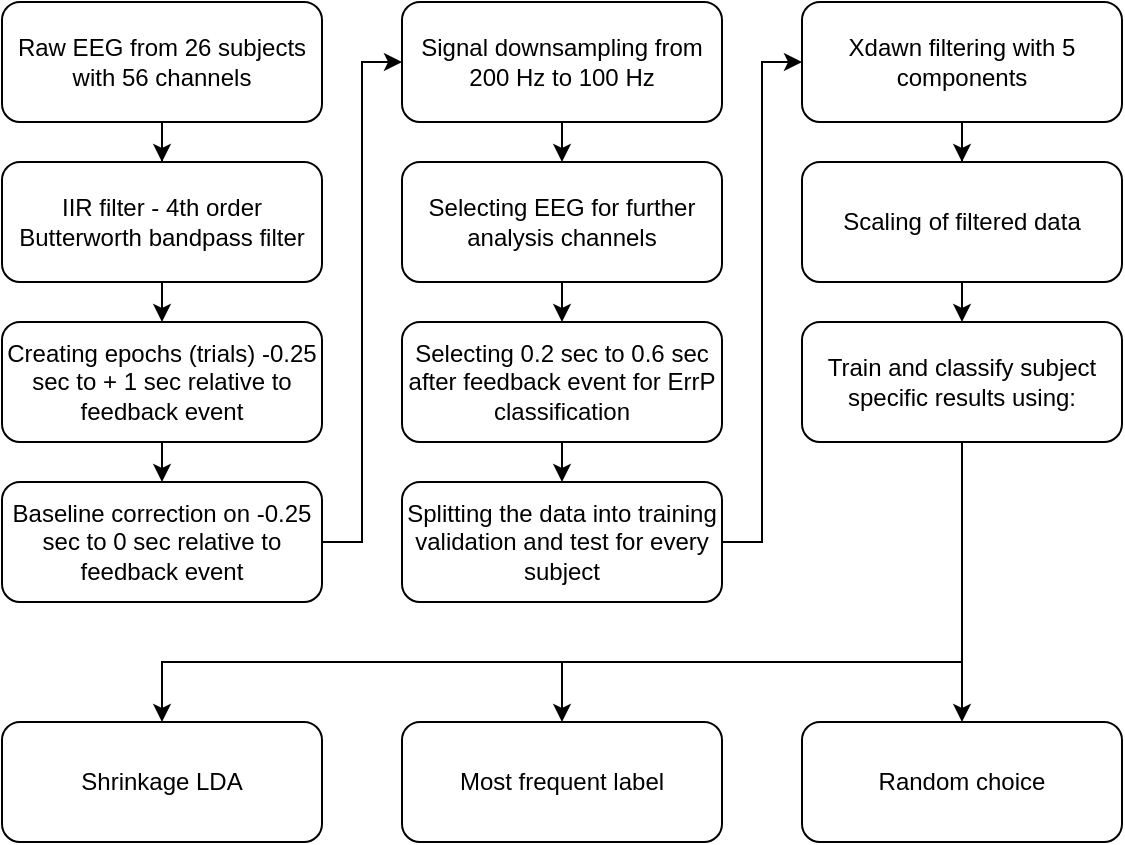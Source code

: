 <mxfile version="14.5.6" type="device"><diagram id="6j3q1hgoSeQZEPnUbIKv" name="Page-1"><mxGraphModel dx="1424" dy="745" grid="1" gridSize="10" guides="1" tooltips="1" connect="1" arrows="1" fold="1" page="1" pageScale="1" pageWidth="827" pageHeight="1169" math="0" shadow="0"><root><mxCell id="0"/><mxCell id="1" parent="0"/><mxCell id="bdawmFYiEPCaReufNYzs-35" style="edgeStyle=orthogonalEdgeStyle;rounded=0;orthogonalLoop=1;jettySize=auto;html=1;exitX=0.5;exitY=1;exitDx=0;exitDy=0;" edge="1" parent="1" source="bdawmFYiEPCaReufNYzs-1" target="bdawmFYiEPCaReufNYzs-2"><mxGeometry relative="1" as="geometry"/></mxCell><mxCell id="bdawmFYiEPCaReufNYzs-1" value="Raw EEG from 26 subjects with 56 channels" style="rounded=1;whiteSpace=wrap;html=1;" vertex="1" parent="1"><mxGeometry x="120" y="60" width="160" height="60" as="geometry"/></mxCell><mxCell id="bdawmFYiEPCaReufNYzs-8" style="edgeStyle=orthogonalEdgeStyle;rounded=0;orthogonalLoop=1;jettySize=auto;html=1;exitX=0.5;exitY=1;exitDx=0;exitDy=0;entryX=0.5;entryY=0;entryDx=0;entryDy=0;" edge="1" parent="1" source="bdawmFYiEPCaReufNYzs-2" target="bdawmFYiEPCaReufNYzs-3"><mxGeometry relative="1" as="geometry"/></mxCell><mxCell id="bdawmFYiEPCaReufNYzs-2" value="IIR filter - 4th order Butterworth bandpass filter" style="rounded=1;whiteSpace=wrap;html=1;" vertex="1" parent="1"><mxGeometry x="120" y="140" width="160" height="60" as="geometry"/></mxCell><mxCell id="bdawmFYiEPCaReufNYzs-9" style="edgeStyle=orthogonalEdgeStyle;rounded=0;orthogonalLoop=1;jettySize=auto;html=1;exitX=0.5;exitY=1;exitDx=0;exitDy=0;entryX=0.5;entryY=0;entryDx=0;entryDy=0;" edge="1" parent="1" source="bdawmFYiEPCaReufNYzs-3" target="bdawmFYiEPCaReufNYzs-4"><mxGeometry relative="1" as="geometry"/></mxCell><mxCell id="bdawmFYiEPCaReufNYzs-3" value="Creating epochs (trials) -0.25 sec to + 1 sec relative to feedback event" style="rounded=1;whiteSpace=wrap;html=1;" vertex="1" parent="1"><mxGeometry x="120" y="220" width="160" height="60" as="geometry"/></mxCell><mxCell id="bdawmFYiEPCaReufNYzs-37" style="edgeStyle=orthogonalEdgeStyle;rounded=0;orthogonalLoop=1;jettySize=auto;html=1;exitX=1;exitY=0.5;exitDx=0;exitDy=0;entryX=0;entryY=0.5;entryDx=0;entryDy=0;" edge="1" parent="1" source="bdawmFYiEPCaReufNYzs-4" target="bdawmFYiEPCaReufNYzs-5"><mxGeometry relative="1" as="geometry"/></mxCell><mxCell id="bdawmFYiEPCaReufNYzs-4" value="Baseline correction on -0.25 sec to 0 sec relative to feedback event" style="rounded=1;whiteSpace=wrap;html=1;" vertex="1" parent="1"><mxGeometry x="120" y="300" width="160" height="60" as="geometry"/></mxCell><mxCell id="bdawmFYiEPCaReufNYzs-41" style="edgeStyle=orthogonalEdgeStyle;rounded=0;orthogonalLoop=1;jettySize=auto;html=1;exitX=0.5;exitY=1;exitDx=0;exitDy=0;entryX=0.5;entryY=0;entryDx=0;entryDy=0;" edge="1" parent="1" source="bdawmFYiEPCaReufNYzs-5" target="bdawmFYiEPCaReufNYzs-15"><mxGeometry relative="1" as="geometry"/></mxCell><mxCell id="bdawmFYiEPCaReufNYzs-5" value="Signal downsampling from 200 Hz to 100 Hz" style="rounded=1;whiteSpace=wrap;html=1;" vertex="1" parent="1"><mxGeometry x="320" y="60" width="160" height="60" as="geometry"/></mxCell><mxCell id="bdawmFYiEPCaReufNYzs-51" style="edgeStyle=orthogonalEdgeStyle;rounded=0;orthogonalLoop=1;jettySize=auto;html=1;exitX=0.5;exitY=1;exitDx=0;exitDy=0;entryX=0.5;entryY=0;entryDx=0;entryDy=0;" edge="1" parent="1" source="bdawmFYiEPCaReufNYzs-15" target="bdawmFYiEPCaReufNYzs-47"><mxGeometry relative="1" as="geometry"/></mxCell><mxCell id="bdawmFYiEPCaReufNYzs-15" value="Selecting EEG for further analysis channels" style="rounded=1;whiteSpace=wrap;html=1;" vertex="1" parent="1"><mxGeometry x="320" y="140" width="160" height="60" as="geometry"/></mxCell><mxCell id="bdawmFYiEPCaReufNYzs-49" style="edgeStyle=orthogonalEdgeStyle;rounded=0;orthogonalLoop=1;jettySize=auto;html=1;exitX=1;exitY=0.5;exitDx=0;exitDy=0;entryX=0;entryY=0.5;entryDx=0;entryDy=0;" edge="1" parent="1" source="bdawmFYiEPCaReufNYzs-17" target="bdawmFYiEPCaReufNYzs-20"><mxGeometry relative="1" as="geometry"/></mxCell><mxCell id="bdawmFYiEPCaReufNYzs-17" value="Splitting the data into training validation and test for every subject" style="rounded=1;whiteSpace=wrap;html=1;" vertex="1" parent="1"><mxGeometry x="320" y="300" width="160" height="60" as="geometry"/></mxCell><mxCell id="bdawmFYiEPCaReufNYzs-50" style="edgeStyle=orthogonalEdgeStyle;rounded=0;orthogonalLoop=1;jettySize=auto;html=1;exitX=0.5;exitY=1;exitDx=0;exitDy=0;" edge="1" parent="1" source="bdawmFYiEPCaReufNYzs-20" target="bdawmFYiEPCaReufNYzs-23"><mxGeometry relative="1" as="geometry"/></mxCell><mxCell id="bdawmFYiEPCaReufNYzs-20" value="Xdawn filtering with 5 components" style="rounded=1;whiteSpace=wrap;html=1;" vertex="1" parent="1"><mxGeometry x="520" y="60" width="160" height="60" as="geometry"/></mxCell><mxCell id="bdawmFYiEPCaReufNYzs-45" style="edgeStyle=orthogonalEdgeStyle;rounded=0;orthogonalLoop=1;jettySize=auto;html=1;exitX=0.5;exitY=1;exitDx=0;exitDy=0;entryX=0.5;entryY=0;entryDx=0;entryDy=0;" edge="1" parent="1" source="bdawmFYiEPCaReufNYzs-23" target="bdawmFYiEPCaReufNYzs-31"><mxGeometry relative="1" as="geometry"/></mxCell><mxCell id="bdawmFYiEPCaReufNYzs-23" value="Scaling of filtered data" style="rounded=1;whiteSpace=wrap;html=1;" vertex="1" parent="1"><mxGeometry x="520" y="140" width="160" height="60" as="geometry"/></mxCell><mxCell id="bdawmFYiEPCaReufNYzs-28" value="Shrinkage LDA" style="rounded=1;whiteSpace=wrap;html=1;" vertex="1" parent="1"><mxGeometry x="120" y="420" width="160" height="60" as="geometry"/></mxCell><mxCell id="bdawmFYiEPCaReufNYzs-29" value="Most frequent label" style="rounded=1;whiteSpace=wrap;html=1;" vertex="1" parent="1"><mxGeometry x="320" y="420" width="160" height="60" as="geometry"/></mxCell><mxCell id="bdawmFYiEPCaReufNYzs-30" value="Random choice" style="rounded=1;whiteSpace=wrap;html=1;" vertex="1" parent="1"><mxGeometry x="520" y="420" width="160" height="60" as="geometry"/></mxCell><mxCell id="bdawmFYiEPCaReufNYzs-33" style="edgeStyle=orthogonalEdgeStyle;rounded=0;orthogonalLoop=1;jettySize=auto;html=1;exitX=0.5;exitY=1;exitDx=0;exitDy=0;" edge="1" parent="1" source="bdawmFYiEPCaReufNYzs-31" target="bdawmFYiEPCaReufNYzs-29"><mxGeometry relative="1" as="geometry"><Array as="points"><mxPoint x="600" y="390"/><mxPoint x="400" y="390"/></Array></mxGeometry></mxCell><mxCell id="bdawmFYiEPCaReufNYzs-34" style="edgeStyle=orthogonalEdgeStyle;rounded=0;orthogonalLoop=1;jettySize=auto;html=1;exitX=0.5;exitY=1;exitDx=0;exitDy=0;" edge="1" parent="1" source="bdawmFYiEPCaReufNYzs-31" target="bdawmFYiEPCaReufNYzs-30"><mxGeometry relative="1" as="geometry"/></mxCell><mxCell id="bdawmFYiEPCaReufNYzs-36" style="edgeStyle=orthogonalEdgeStyle;rounded=0;orthogonalLoop=1;jettySize=auto;html=1;exitX=0.5;exitY=1;exitDx=0;exitDy=0;entryX=0.5;entryY=0;entryDx=0;entryDy=0;" edge="1" parent="1" source="bdawmFYiEPCaReufNYzs-31" target="bdawmFYiEPCaReufNYzs-28"><mxGeometry relative="1" as="geometry"><Array as="points"><mxPoint x="600" y="390"/><mxPoint x="200" y="390"/></Array></mxGeometry></mxCell><mxCell id="bdawmFYiEPCaReufNYzs-31" value="Train and classify subject specific results using:" style="rounded=1;whiteSpace=wrap;html=1;" vertex="1" parent="1"><mxGeometry x="520" y="220" width="160" height="60" as="geometry"/></mxCell><mxCell id="bdawmFYiEPCaReufNYzs-48" style="edgeStyle=orthogonalEdgeStyle;rounded=0;orthogonalLoop=1;jettySize=auto;html=1;exitX=0.5;exitY=1;exitDx=0;exitDy=0;entryX=0.5;entryY=0;entryDx=0;entryDy=0;" edge="1" parent="1" source="bdawmFYiEPCaReufNYzs-47" target="bdawmFYiEPCaReufNYzs-17"><mxGeometry relative="1" as="geometry"/></mxCell><mxCell id="bdawmFYiEPCaReufNYzs-47" value="Selecting 0.2 sec to 0.6 sec after feedback event for ErrP classification" style="rounded=1;whiteSpace=wrap;html=1;" vertex="1" parent="1"><mxGeometry x="320" y="220" width="160" height="60" as="geometry"/></mxCell></root></mxGraphModel></diagram></mxfile>